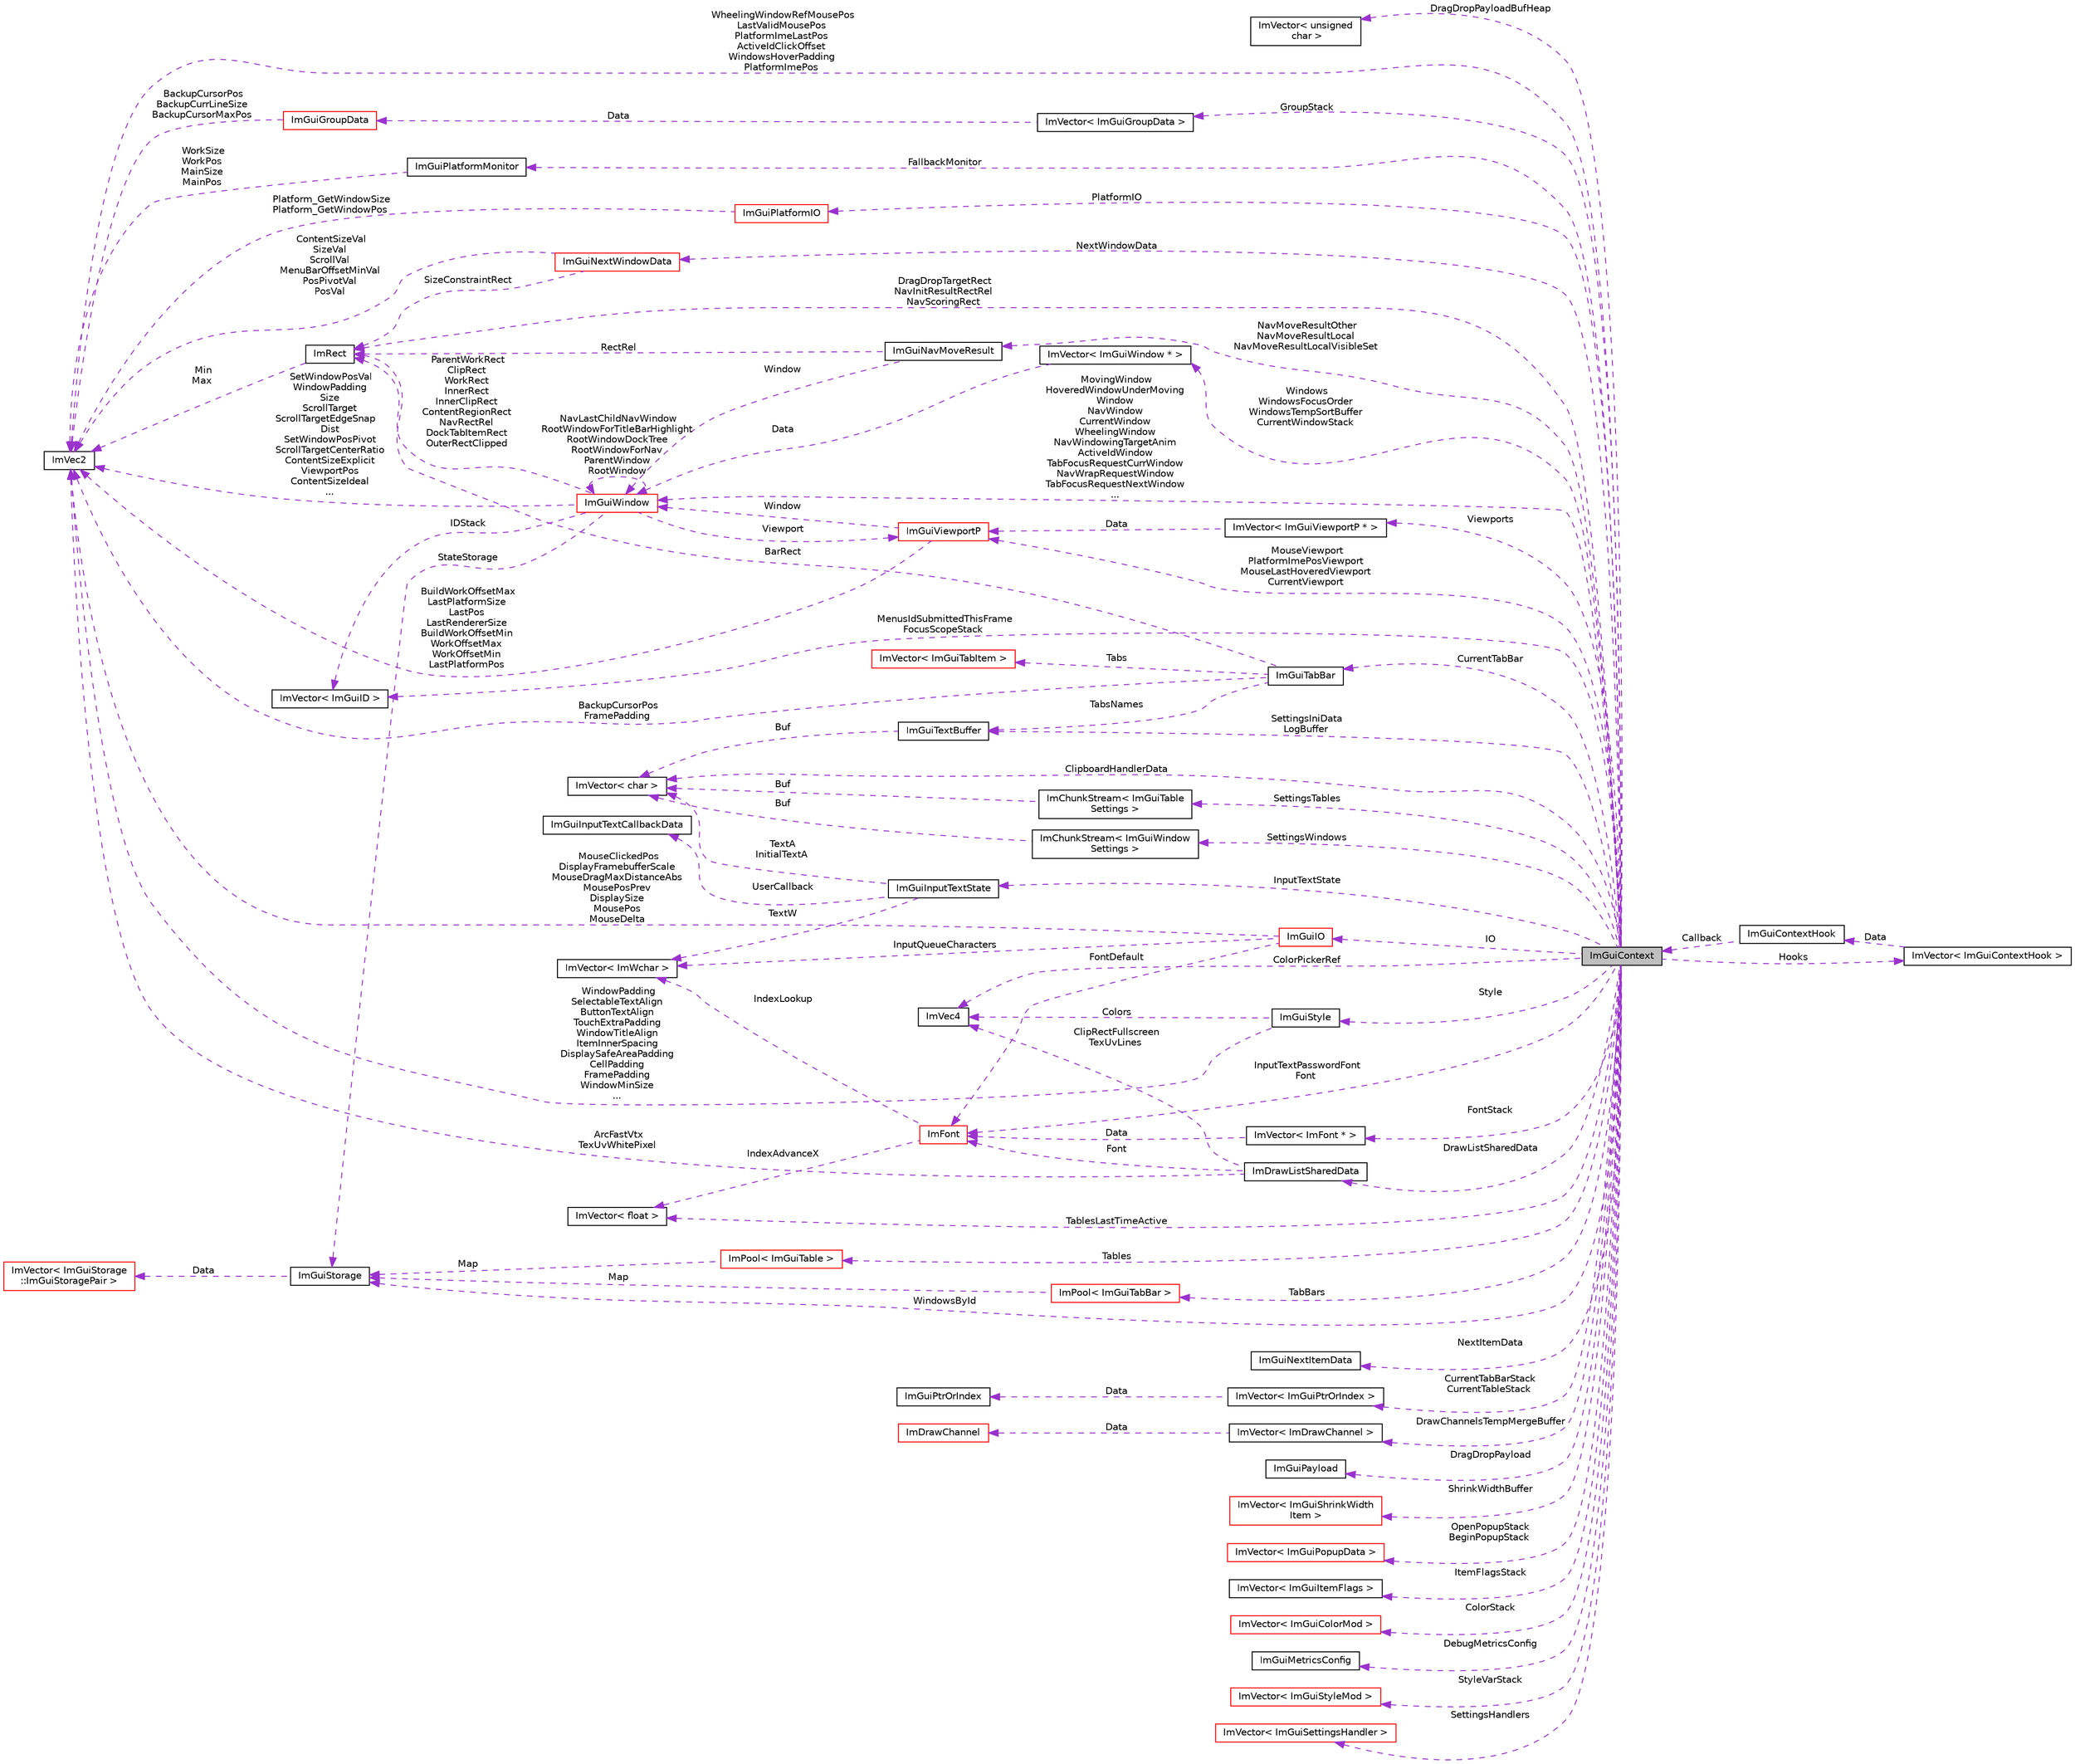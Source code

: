 digraph "ImGuiContext"
{
 // LATEX_PDF_SIZE
  edge [fontname="Helvetica",fontsize="10",labelfontname="Helvetica",labelfontsize="10"];
  node [fontname="Helvetica",fontsize="10",shape=record];
  rankdir="LR";
  Node1 [label="ImGuiContext",height=0.2,width=0.4,color="black", fillcolor="grey75", style="filled", fontcolor="black",tooltip=" "];
  Node2 -> Node1 [dir="back",color="darkorchid3",fontsize="10",style="dashed",label=" DragDropPayloadBufHeap" ,fontname="Helvetica"];
  Node2 [label="ImVector\< unsigned\l char \>",height=0.2,width=0.4,color="black", fillcolor="white", style="filled",URL="$structImVector.html",tooltip=" "];
  Node3 -> Node1 [dir="back",color="darkorchid3",fontsize="10",style="dashed",label=" NavMoveResultOther\nNavMoveResultLocal\nNavMoveResultLocalVisibleSet" ,fontname="Helvetica"];
  Node3 [label="ImGuiNavMoveResult",height=0.2,width=0.4,color="black", fillcolor="white", style="filled",URL="$structImGuiNavMoveResult.html",tooltip=" "];
  Node4 -> Node3 [dir="back",color="darkorchid3",fontsize="10",style="dashed",label=" RectRel" ,fontname="Helvetica"];
  Node4 [label="ImRect",height=0.2,width=0.4,color="black", fillcolor="white", style="filled",URL="$structImRect.html",tooltip=" "];
  Node5 -> Node4 [dir="back",color="darkorchid3",fontsize="10",style="dashed",label=" Min\nMax" ,fontname="Helvetica"];
  Node5 [label="ImVec2",height=0.2,width=0.4,color="black", fillcolor="white", style="filled",URL="$structImVec2.html",tooltip=" "];
  Node6 -> Node3 [dir="back",color="darkorchid3",fontsize="10",style="dashed",label=" Window" ,fontname="Helvetica"];
  Node6 [label="ImGuiWindow",height=0.2,width=0.4,color="red", fillcolor="white", style="filled",URL="$structImGuiWindow.html",tooltip=" "];
  Node8 -> Node6 [dir="back",color="darkorchid3",fontsize="10",style="dashed",label=" StateStorage" ,fontname="Helvetica"];
  Node8 [label="ImGuiStorage",height=0.2,width=0.4,color="black", fillcolor="white", style="filled",URL="$structImGuiStorage.html",tooltip=" "];
  Node9 -> Node8 [dir="back",color="darkorchid3",fontsize="10",style="dashed",label=" Data" ,fontname="Helvetica"];
  Node9 [label="ImVector\< ImGuiStorage\l::ImGuiStoragePair \>",height=0.2,width=0.4,color="red", fillcolor="white", style="filled",URL="$structImVector.html",tooltip=" "];
  Node5 -> Node6 [dir="back",color="darkorchid3",fontsize="10",style="dashed",label=" SetWindowPosVal\nWindowPadding\nSize\nScrollTarget\nScrollTargetEdgeSnap\lDist\nSetWindowPosPivot\nScrollTargetCenterRatio\nContentSizeExplicit\nViewportPos\nContentSizeIdeal\n..." ,fontname="Helvetica"];
  Node4 -> Node6 [dir="back",color="darkorchid3",fontsize="10",style="dashed",label=" ParentWorkRect\nClipRect\nWorkRect\nInnerRect\nInnerClipRect\nContentRegionRect\nNavRectRel\nDockTabItemRect\nOuterRectClipped" ,fontname="Helvetica"];
  Node47 -> Node6 [dir="back",color="darkorchid3",fontsize="10",style="dashed",label=" IDStack" ,fontname="Helvetica"];
  Node47 [label="ImVector\< ImGuiID \>",height=0.2,width=0.4,color="black", fillcolor="white", style="filled",URL="$structImVector.html",tooltip=" "];
  Node49 -> Node6 [dir="back",color="darkorchid3",fontsize="10",style="dashed",label=" Viewport" ,fontname="Helvetica"];
  Node49 [label="ImGuiViewportP",height=0.2,width=0.4,color="red", fillcolor="white", style="filled",URL="$structImGuiViewportP.html",tooltip=" "];
  Node5 -> Node49 [dir="back",color="darkorchid3",fontsize="10",style="dashed",label=" BuildWorkOffsetMax\nLastPlatformSize\nLastPos\nLastRendererSize\nBuildWorkOffsetMin\nWorkOffsetMax\nWorkOffsetMin\nLastPlatformPos" ,fontname="Helvetica"];
  Node6 -> Node49 [dir="back",color="darkorchid3",fontsize="10",style="dashed",label=" Window" ,fontname="Helvetica"];
  Node6 -> Node6 [dir="back",color="darkorchid3",fontsize="10",style="dashed",label=" NavLastChildNavWindow\nRootWindowForTitleBarHighlight\nRootWindowDockTree\nRootWindowForNav\nParentWindow\nRootWindow" ,fontname="Helvetica"];
  Node32 -> Node1 [dir="back",color="darkorchid3",fontsize="10",style="dashed",label=" FontStack" ,fontname="Helvetica"];
  Node32 [label="ImVector\< ImFont * \>",height=0.2,width=0.4,color="black", fillcolor="white", style="filled",URL="$structImVector.html",tooltip=" "];
  Node27 -> Node32 [dir="back",color="darkorchid3",fontsize="10",style="dashed",label=" Data" ,fontname="Helvetica"];
  Node27 [label="ImFont",height=0.2,width=0.4,color="red", fillcolor="white", style="filled",URL="$structImFont.html",tooltip=" "];
  Node37 -> Node27 [dir="back",color="darkorchid3",fontsize="10",style="dashed",label=" IndexAdvanceX" ,fontname="Helvetica"];
  Node37 [label="ImVector\< float \>",height=0.2,width=0.4,color="black", fillcolor="white", style="filled",URL="$structImVector.html",tooltip=" "];
  Node38 -> Node27 [dir="back",color="darkorchid3",fontsize="10",style="dashed",label=" IndexLookup" ,fontname="Helvetica"];
  Node38 [label="ImVector\< ImWchar \>",height=0.2,width=0.4,color="black", fillcolor="white", style="filled",URL="$structImVector.html",tooltip=" "];
  Node54 -> Node1 [dir="back",color="darkorchid3",fontsize="10",style="dashed",label=" NextItemData" ,fontname="Helvetica"];
  Node54 [label="ImGuiNextItemData",height=0.2,width=0.4,color="black", fillcolor="white", style="filled",URL="$structImGuiNextItemData.html",tooltip=" "];
  Node55 -> Node1 [dir="back",color="darkorchid3",fontsize="10",style="dashed",label=" CurrentTabBarStack\nCurrentTableStack" ,fontname="Helvetica"];
  Node55 [label="ImVector\< ImGuiPtrOrIndex \>",height=0.2,width=0.4,color="black", fillcolor="white", style="filled",URL="$structImVector.html",tooltip=" "];
  Node56 -> Node55 [dir="back",color="darkorchid3",fontsize="10",style="dashed",label=" Data" ,fontname="Helvetica"];
  Node56 [label="ImGuiPtrOrIndex",height=0.2,width=0.4,color="black", fillcolor="white", style="filled",URL="$structImGuiPtrOrIndex.html",tooltip=" "];
  Node57 -> Node1 [dir="back",color="darkorchid3",fontsize="10",style="dashed",label=" InputTextState" ,fontname="Helvetica"];
  Node57 [label="ImGuiInputTextState",height=0.2,width=0.4,color="black", fillcolor="white", style="filled",URL="$structImGuiInputTextState.html",tooltip=" "];
  Node58 -> Node57 [dir="back",color="darkorchid3",fontsize="10",style="dashed",label=" UserCallback" ,fontname="Helvetica"];
  Node58 [label="ImGuiInputTextCallbackData",height=0.2,width=0.4,color="black", fillcolor="white", style="filled",URL="$structImGuiInputTextCallbackData.html",tooltip=" "];
  Node59 -> Node57 [dir="back",color="darkorchid3",fontsize="10",style="dashed",label=" TextA\nInitialTextA" ,fontname="Helvetica"];
  Node59 [label="ImVector\< char \>",height=0.2,width=0.4,color="black", fillcolor="white", style="filled",URL="$structImVector.html",tooltip=" "];
  Node38 -> Node57 [dir="back",color="darkorchid3",fontsize="10",style="dashed",label=" TextW" ,fontname="Helvetica"];
  Node16 -> Node1 [dir="back",color="darkorchid3",fontsize="10",style="dashed",label=" DrawChannelsTempMergeBuffer" ,fontname="Helvetica"];
  Node16 [label="ImVector\< ImDrawChannel \>",height=0.2,width=0.4,color="black", fillcolor="white", style="filled",URL="$structImVector.html",tooltip=" "];
  Node17 -> Node16 [dir="back",color="darkorchid3",fontsize="10",style="dashed",label=" Data" ,fontname="Helvetica"];
  Node17 [label="ImDrawChannel",height=0.2,width=0.4,color="red", fillcolor="white", style="filled",URL="$structImDrawChannel.html",tooltip=" "];
  Node60 -> Node1 [dir="back",color="darkorchid3",fontsize="10",style="dashed",label=" GroupStack" ,fontname="Helvetica"];
  Node60 [label="ImVector\< ImGuiGroupData \>",height=0.2,width=0.4,color="black", fillcolor="white", style="filled",URL="$structImVector.html",tooltip=" "];
  Node61 -> Node60 [dir="back",color="darkorchid3",fontsize="10",style="dashed",label=" Data" ,fontname="Helvetica"];
  Node61 [label="ImGuiGroupData",height=0.2,width=0.4,color="red", fillcolor="white", style="filled",URL="$structImGuiGroupData.html",tooltip=" "];
  Node5 -> Node61 [dir="back",color="darkorchid3",fontsize="10",style="dashed",label=" BackupCursorPos\nBackupCurrLineSize\nBackupCursorMaxPos" ,fontname="Helvetica"];
  Node5 -> Node1 [dir="back",color="darkorchid3",fontsize="10",style="dashed",label=" WheelingWindowRefMousePos\nLastValidMousePos\nPlatformImeLastPos\nActiveIdClickOffset\nWindowsHoverPadding\nPlatformImePos" ,fontname="Helvetica"];
  Node8 -> Node1 [dir="back",color="darkorchid3",fontsize="10",style="dashed",label=" WindowsById" ,fontname="Helvetica"];
  Node62 -> Node1 [dir="back",color="darkorchid3",fontsize="10",style="dashed",label=" Hooks" ,fontname="Helvetica"];
  Node62 [label="ImVector\< ImGuiContextHook \>",height=0.2,width=0.4,color="black", fillcolor="white", style="filled",URL="$structImVector.html",tooltip=" "];
  Node63 -> Node62 [dir="back",color="darkorchid3",fontsize="10",style="dashed",label=" Data" ,fontname="Helvetica"];
  Node63 [label="ImGuiContextHook",height=0.2,width=0.4,color="black", fillcolor="white", style="filled",URL="$structImGuiContextHook.html",tooltip=" "];
  Node1 -> Node63 [dir="back",color="darkorchid3",fontsize="10",style="dashed",label=" Callback" ,fontname="Helvetica"];
  Node20 -> Node1 [dir="back",color="darkorchid3",fontsize="10",style="dashed",label=" ColorPickerRef" ,fontname="Helvetica"];
  Node20 [label="ImVec4",height=0.2,width=0.4,color="black", fillcolor="white", style="filled",URL="$structImVec4.html",tooltip=" "];
  Node64 -> Node1 [dir="back",color="darkorchid3",fontsize="10",style="dashed",label=" CurrentTabBar" ,fontname="Helvetica"];
  Node64 [label="ImGuiTabBar",height=0.2,width=0.4,color="black", fillcolor="white", style="filled",URL="$structImGuiTabBar.html",tooltip=" "];
  Node5 -> Node64 [dir="back",color="darkorchid3",fontsize="10",style="dashed",label=" BackupCursorPos\nFramePadding" ,fontname="Helvetica"];
  Node4 -> Node64 [dir="back",color="darkorchid3",fontsize="10",style="dashed",label=" BarRect" ,fontname="Helvetica"];
  Node65 -> Node64 [dir="back",color="darkorchid3",fontsize="10",style="dashed",label=" Tabs" ,fontname="Helvetica"];
  Node65 [label="ImVector\< ImGuiTabItem \>",height=0.2,width=0.4,color="red", fillcolor="white", style="filled",URL="$structImVector.html",tooltip=" "];
  Node67 -> Node64 [dir="back",color="darkorchid3",fontsize="10",style="dashed",label=" TabsNames" ,fontname="Helvetica"];
  Node67 [label="ImGuiTextBuffer",height=0.2,width=0.4,color="black", fillcolor="white", style="filled",URL="$structImGuiTextBuffer.html",tooltip=" "];
  Node59 -> Node67 [dir="back",color="darkorchid3",fontsize="10",style="dashed",label=" Buf" ,fontname="Helvetica"];
  Node4 -> Node1 [dir="back",color="darkorchid3",fontsize="10",style="dashed",label=" DragDropTargetRect\nNavInitResultRectRel\nNavScoringRect" ,fontname="Helvetica"];
  Node68 -> Node1 [dir="back",color="darkorchid3",fontsize="10",style="dashed",label=" SettingsTables" ,fontname="Helvetica"];
  Node68 [label="ImChunkStream\< ImGuiTable\lSettings \>",height=0.2,width=0.4,color="black", fillcolor="white", style="filled",URL="$structImChunkStream.html",tooltip=" "];
  Node59 -> Node68 [dir="back",color="darkorchid3",fontsize="10",style="dashed",label=" Buf" ,fontname="Helvetica"];
  Node69 -> Node1 [dir="back",color="darkorchid3",fontsize="10",style="dashed",label=" Tables" ,fontname="Helvetica"];
  Node69 [label="ImPool\< ImGuiTable \>",height=0.2,width=0.4,color="red", fillcolor="white", style="filled",URL="$structImPool.html",tooltip=" "];
  Node8 -> Node69 [dir="back",color="darkorchid3",fontsize="10",style="dashed",label=" Map" ,fontname="Helvetica"];
  Node71 -> Node1 [dir="back",color="darkorchid3",fontsize="10",style="dashed",label=" FallbackMonitor" ,fontname="Helvetica"];
  Node71 [label="ImGuiPlatformMonitor",height=0.2,width=0.4,color="black", fillcolor="white", style="filled",URL="$structImGuiPlatformMonitor.html",tooltip=" "];
  Node5 -> Node71 [dir="back",color="darkorchid3",fontsize="10",style="dashed",label=" WorkSize\nWorkPos\nMainSize\nMainPos" ,fontname="Helvetica"];
  Node72 -> Node1 [dir="back",color="darkorchid3",fontsize="10",style="dashed",label=" PlatformIO" ,fontname="Helvetica"];
  Node72 [label="ImGuiPlatformIO",height=0.2,width=0.4,color="red", fillcolor="white", style="filled",URL="$structImGuiPlatformIO.html",tooltip=" "];
  Node5 -> Node72 [dir="back",color="darkorchid3",fontsize="10",style="dashed",label=" Platform_GetWindowSize\nPlatform_GetWindowPos" ,fontname="Helvetica"];
  Node75 -> Node1 [dir="back",color="darkorchid3",fontsize="10",style="dashed",label=" IO" ,fontname="Helvetica"];
  Node75 [label="ImGuiIO",height=0.2,width=0.4,color="red", fillcolor="white", style="filled",URL="$structImGuiIO.html",tooltip=" "];
  Node5 -> Node75 [dir="back",color="darkorchid3",fontsize="10",style="dashed",label=" MouseClickedPos\nDisplayFramebufferScale\nMouseDragMaxDistanceAbs\nMousePosPrev\nDisplaySize\nMousePos\nMouseDelta" ,fontname="Helvetica"];
  Node27 -> Node75 [dir="back",color="darkorchid3",fontsize="10",style="dashed",label=" FontDefault" ,fontname="Helvetica"];
  Node38 -> Node75 [dir="back",color="darkorchid3",fontsize="10",style="dashed",label=" InputQueueCharacters" ,fontname="Helvetica"];
  Node67 -> Node1 [dir="back",color="darkorchid3",fontsize="10",style="dashed",label=" SettingsIniData\nLogBuffer" ,fontname="Helvetica"];
  Node76 -> Node1 [dir="back",color="darkorchid3",fontsize="10",style="dashed",label=" DragDropPayload" ,fontname="Helvetica"];
  Node76 [label="ImGuiPayload",height=0.2,width=0.4,color="black", fillcolor="white", style="filled",URL="$structImGuiPayload.html",tooltip=" "];
  Node26 -> Node1 [dir="back",color="darkorchid3",fontsize="10",style="dashed",label=" DrawListSharedData" ,fontname="Helvetica"];
  Node26 [label="ImDrawListSharedData",height=0.2,width=0.4,color="black", fillcolor="white", style="filled",URL="$structImDrawListSharedData.html",tooltip=" "];
  Node5 -> Node26 [dir="back",color="darkorchid3",fontsize="10",style="dashed",label=" ArcFastVtx\nTexUvWhitePixel" ,fontname="Helvetica"];
  Node20 -> Node26 [dir="back",color="darkorchid3",fontsize="10",style="dashed",label=" ClipRectFullscreen\nTexUvLines" ,fontname="Helvetica"];
  Node27 -> Node26 [dir="back",color="darkorchid3",fontsize="10",style="dashed",label=" Font" ,fontname="Helvetica"];
  Node77 -> Node1 [dir="back",color="darkorchid3",fontsize="10",style="dashed",label=" ShrinkWidthBuffer" ,fontname="Helvetica"];
  Node77 [label="ImVector\< ImGuiShrinkWidth\lItem \>",height=0.2,width=0.4,color="red", fillcolor="white", style="filled",URL="$structImVector.html",tooltip=" "];
  Node79 -> Node1 [dir="back",color="darkorchid3",fontsize="10",style="dashed",label=" OpenPopupStack\nBeginPopupStack" ,fontname="Helvetica"];
  Node79 [label="ImVector\< ImGuiPopupData \>",height=0.2,width=0.4,color="red", fillcolor="white", style="filled",URL="$structImVector.html",tooltip=" "];
  Node47 -> Node1 [dir="back",color="darkorchid3",fontsize="10",style="dashed",label=" MenusIdSubmittedThisFrame\nFocusScopeStack" ,fontname="Helvetica"];
  Node81 -> Node1 [dir="back",color="darkorchid3",fontsize="10",style="dashed",label=" ItemFlagsStack" ,fontname="Helvetica"];
  Node81 [label="ImVector\< ImGuiItemFlags \>",height=0.2,width=0.4,color="black", fillcolor="white", style="filled",URL="$structImVector.html",tooltip=" "];
  Node82 -> Node1 [dir="back",color="darkorchid3",fontsize="10",style="dashed",label=" Style" ,fontname="Helvetica"];
  Node82 [label="ImGuiStyle",height=0.2,width=0.4,color="black", fillcolor="white", style="filled",URL="$structImGuiStyle.html",tooltip=" "];
  Node5 -> Node82 [dir="back",color="darkorchid3",fontsize="10",style="dashed",label=" WindowPadding\nSelectableTextAlign\nButtonTextAlign\nTouchExtraPadding\nWindowTitleAlign\nItemInnerSpacing\nDisplaySafeAreaPadding\nCellPadding\nFramePadding\nWindowMinSize\n..." ,fontname="Helvetica"];
  Node20 -> Node82 [dir="back",color="darkorchid3",fontsize="10",style="dashed",label=" Colors" ,fontname="Helvetica"];
  Node59 -> Node1 [dir="back",color="darkorchid3",fontsize="10",style="dashed",label=" ClipboardHandlerData" ,fontname="Helvetica"];
  Node83 -> Node1 [dir="back",color="darkorchid3",fontsize="10",style="dashed",label=" TabBars" ,fontname="Helvetica"];
  Node83 [label="ImPool\< ImGuiTabBar \>",height=0.2,width=0.4,color="red", fillcolor="white", style="filled",URL="$structImPool.html",tooltip=" "];
  Node8 -> Node83 [dir="back",color="darkorchid3",fontsize="10",style="dashed",label=" Map" ,fontname="Helvetica"];
  Node85 -> Node1 [dir="back",color="darkorchid3",fontsize="10",style="dashed",label=" ColorStack" ,fontname="Helvetica"];
  Node85 [label="ImVector\< ImGuiColorMod \>",height=0.2,width=0.4,color="red", fillcolor="white", style="filled",URL="$structImVector.html",tooltip=" "];
  Node87 -> Node1 [dir="back",color="darkorchid3",fontsize="10",style="dashed",label=" NextWindowData" ,fontname="Helvetica"];
  Node87 [label="ImGuiNextWindowData",height=0.2,width=0.4,color="red", fillcolor="white", style="filled",URL="$structImGuiNextWindowData.html",tooltip=" "];
  Node5 -> Node87 [dir="back",color="darkorchid3",fontsize="10",style="dashed",label=" ContentSizeVal\nSizeVal\nScrollVal\nMenuBarOffsetMinVal\nPosPivotVal\nPosVal" ,fontname="Helvetica"];
  Node4 -> Node87 [dir="back",color="darkorchid3",fontsize="10",style="dashed",label=" SizeConstraintRect" ,fontname="Helvetica"];
  Node89 -> Node1 [dir="back",color="darkorchid3",fontsize="10",style="dashed",label=" DebugMetricsConfig" ,fontname="Helvetica"];
  Node89 [label="ImGuiMetricsConfig",height=0.2,width=0.4,color="black", fillcolor="white", style="filled",URL="$structImGuiMetricsConfig.html",tooltip=" "];
  Node49 -> Node1 [dir="back",color="darkorchid3",fontsize="10",style="dashed",label=" MouseViewport\nPlatformImePosViewport\nMouseLastHoveredViewport\nCurrentViewport" ,fontname="Helvetica"];
  Node90 -> Node1 [dir="back",color="darkorchid3",fontsize="10",style="dashed",label=" Viewports" ,fontname="Helvetica"];
  Node90 [label="ImVector\< ImGuiViewportP * \>",height=0.2,width=0.4,color="black", fillcolor="white", style="filled",URL="$structImVector.html",tooltip=" "];
  Node49 -> Node90 [dir="back",color="darkorchid3",fontsize="10",style="dashed",label=" Data" ,fontname="Helvetica"];
  Node91 -> Node1 [dir="back",color="darkorchid3",fontsize="10",style="dashed",label=" StyleVarStack" ,fontname="Helvetica"];
  Node91 [label="ImVector\< ImGuiStyleMod \>",height=0.2,width=0.4,color="red", fillcolor="white", style="filled",URL="$structImVector.html",tooltip=" "];
  Node45 -> Node1 [dir="back",color="darkorchid3",fontsize="10",style="dashed",label=" Windows\nWindowsFocusOrder\nWindowsTempSortBuffer\nCurrentWindowStack" ,fontname="Helvetica"];
  Node45 [label="ImVector\< ImGuiWindow * \>",height=0.2,width=0.4,color="black", fillcolor="white", style="filled",URL="$structImVector.html",tooltip=" "];
  Node6 -> Node45 [dir="back",color="darkorchid3",fontsize="10",style="dashed",label=" Data" ,fontname="Helvetica"];
  Node93 -> Node1 [dir="back",color="darkorchid3",fontsize="10",style="dashed",label=" SettingsHandlers" ,fontname="Helvetica"];
  Node93 [label="ImVector\< ImGuiSettingsHandler \>",height=0.2,width=0.4,color="red", fillcolor="white", style="filled",URL="$structImVector.html",tooltip=" "];
  Node37 -> Node1 [dir="back",color="darkorchid3",fontsize="10",style="dashed",label=" TablesLastTimeActive" ,fontname="Helvetica"];
  Node95 -> Node1 [dir="back",color="darkorchid3",fontsize="10",style="dashed",label=" SettingsWindows" ,fontname="Helvetica"];
  Node95 [label="ImChunkStream\< ImGuiWindow\lSettings \>",height=0.2,width=0.4,color="black", fillcolor="white", style="filled",URL="$structImChunkStream.html",tooltip=" "];
  Node59 -> Node95 [dir="back",color="darkorchid3",fontsize="10",style="dashed",label=" Buf" ,fontname="Helvetica"];
  Node27 -> Node1 [dir="back",color="darkorchid3",fontsize="10",style="dashed",label=" InputTextPasswordFont\nFont" ,fontname="Helvetica"];
  Node6 -> Node1 [dir="back",color="darkorchid3",fontsize="10",style="dashed",label=" MovingWindow\nHoveredWindowUnderMoving\lWindow\nNavWindow\nCurrentWindow\nWheelingWindow\nNavWindowingTargetAnim\nActiveIdWindow\nTabFocusRequestCurrWindow\nNavWrapRequestWindow\nTabFocusRequestNextWindow\n..." ,fontname="Helvetica"];
}
